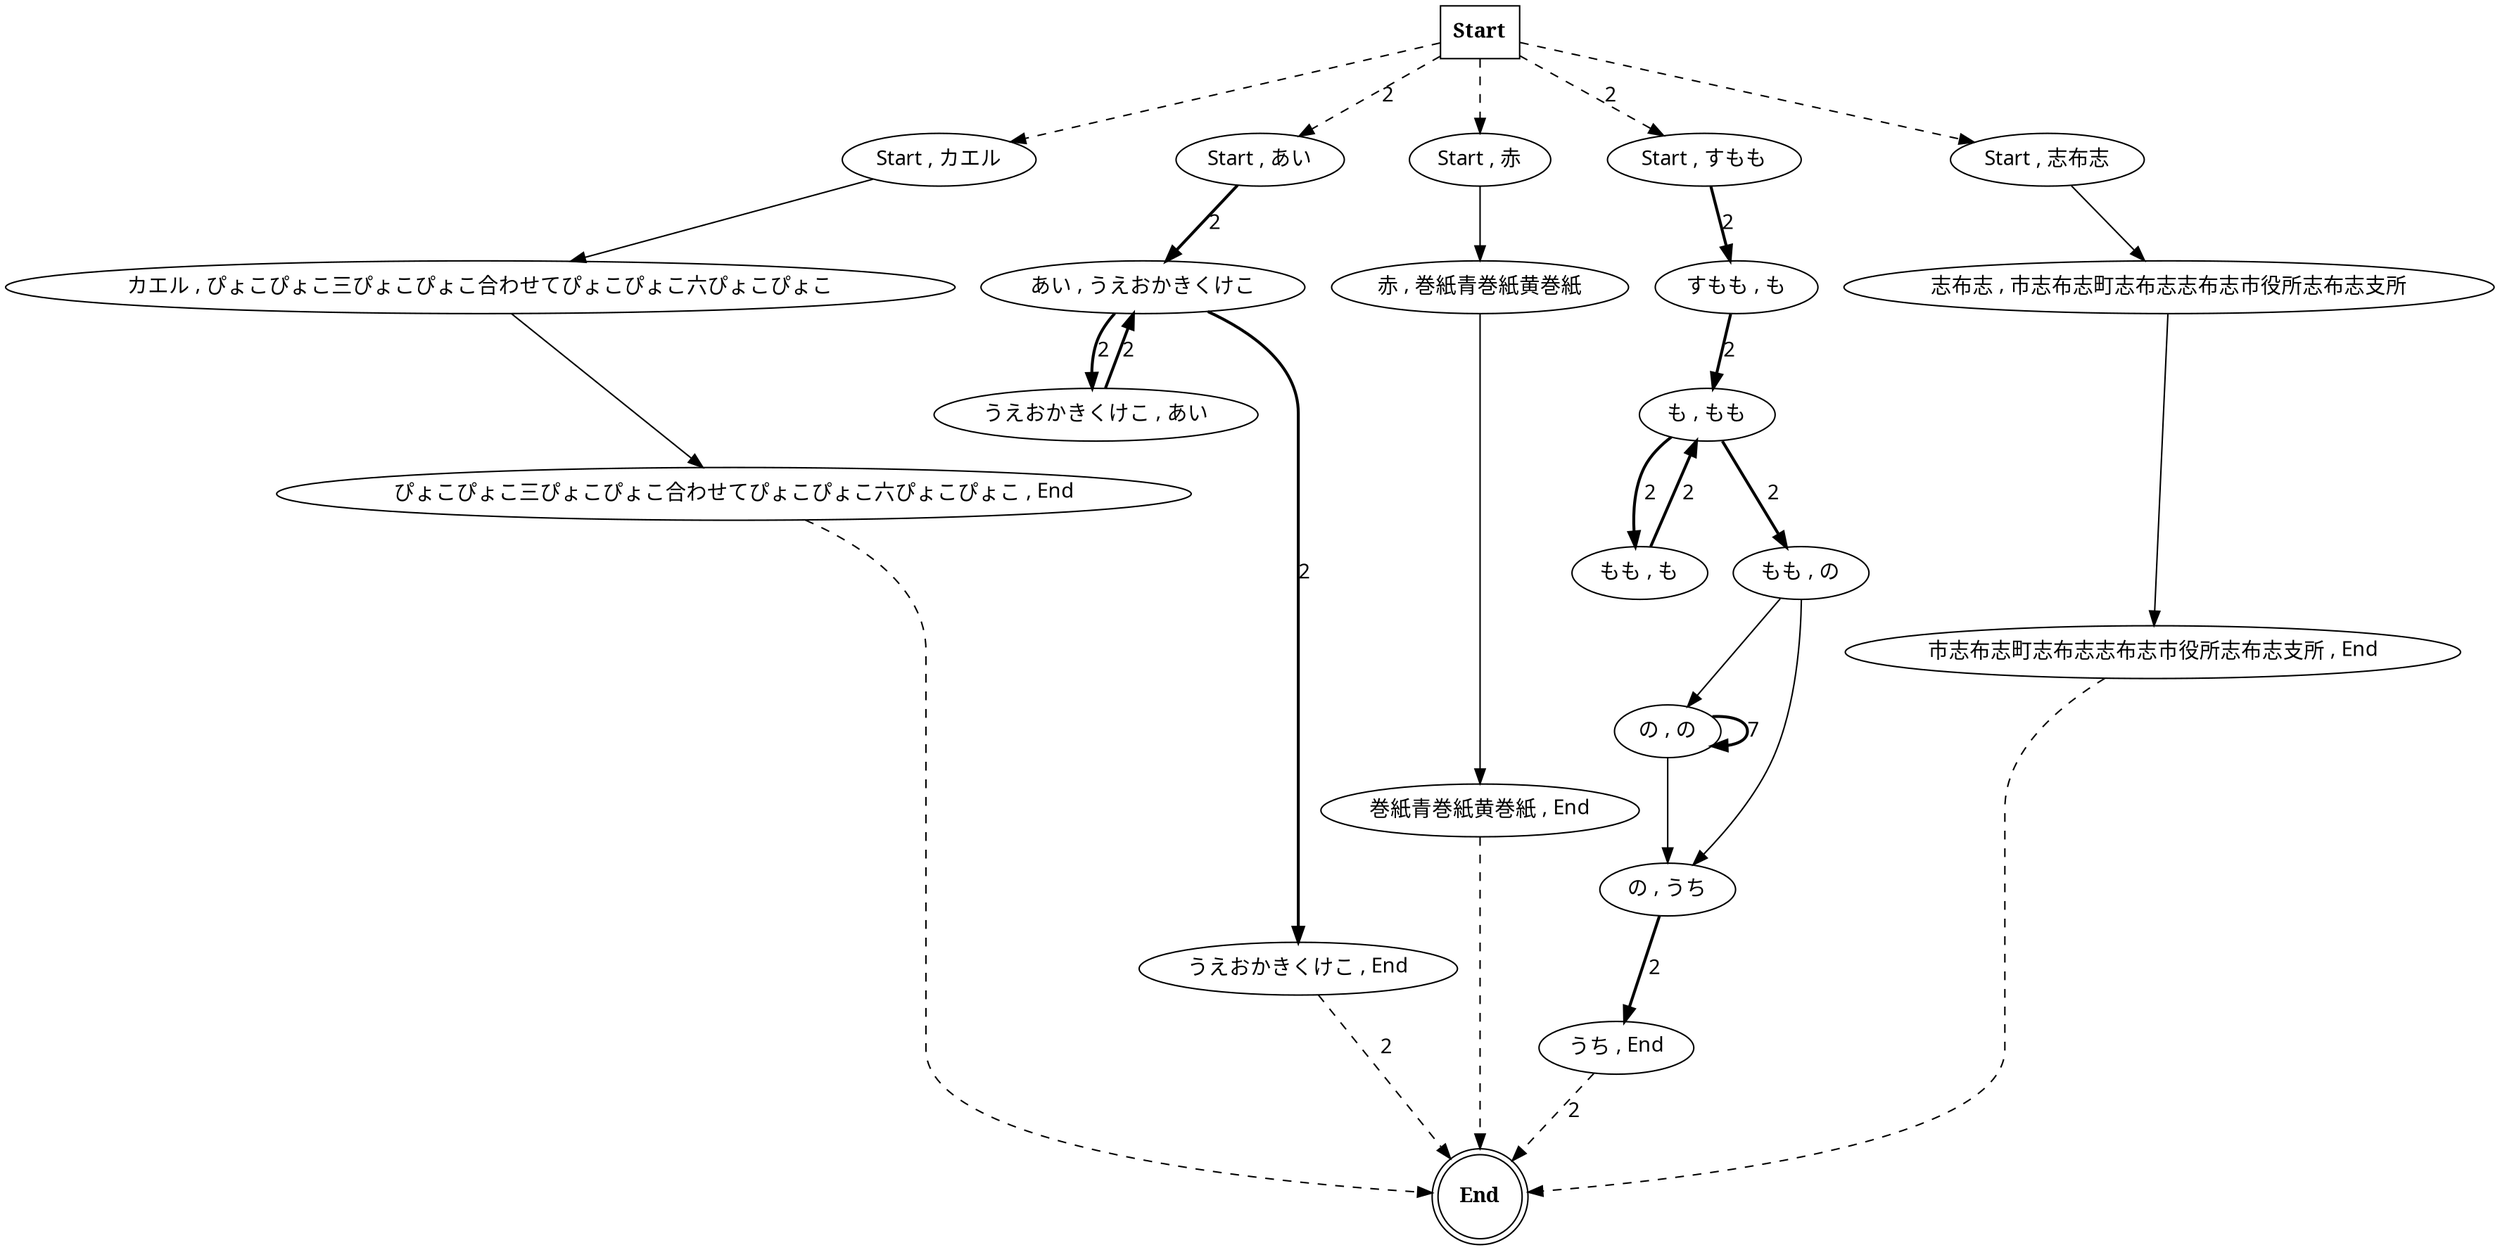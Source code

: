 digraph G {
	graph [charset="UTF-8"]
	node [fontname="MS UI Gothic"]
	edge [fontname="MS UI Gothic"]
		"0Start" [label=Start fontname=bold shape=box]
		End1 [label=End fontname=bold shape=doublecircle]
			"もも , も" -> "も , もも" [label=2 style=bold]
			"も , もも" -> "もも , も" [label=2 style=bold]
			"も , もも" -> "もも , の" [label=2 style=bold]
			"Start , カエル" -> "カエル , ぴょこぴょこ三ぴょこぴょこ合わせてぴょこぴょこ六ぴょこぴょこ" [label="" style=""]
			"の , の" -> "の , の" [label=7 style=bold]
			"もも , の" -> "の , うち" [label="" style=""]
			"もも , の" -> "の , の" [label="" style=""]
			"カエル , ぴょこぴょこ三ぴょこぴょこ合わせてぴょこぴょこ六ぴょこぴょこ" -> "ぴょこぴょこ三ぴょこぴょこ合わせてぴょこぴょこ六ぴょこぴょこ , End" [label="" style=""]
			"志布志 , 市志布志町志布志志布志市役所志布志支所" -> "市志布志町志布志志布志市役所志布志支所 , End" [label="" style=""]
			"Start , あい" -> "あい , うえおかきくけこ" [label=2 style=bold]
			"Start , 赤" -> "赤 , 巻紙青巻紙黄巻紙" [label="" style=""]
			"すもも , も" -> "も , もも" [label=2 style=bold]
			"赤 , 巻紙青巻紙黄巻紙" -> "巻紙青巻紙黄巻紙 , End" [label="" style=""]
			"あい , うえおかきくけこ" -> "うえおかきくけこ , あい" [label=2 style=bold]
			"Start , すもも" -> "すもも , も" [label=2 style=bold]
			"Start , 志布志" -> "志布志 , 市志布志町志布志志布志市役所志布志支所" [label="" style=""]
			"の , の" -> "の , うち" [label="" style=""]
			"の , うち" -> "うち , End" [label=2 style=bold]
			"うえおかきくけこ , あい" -> "あい , うえおかきくけこ" [label=2 style=bold]
			"あい , うえおかきくけこ" -> "うえおかきくけこ , End" [label=2 style=bold]
			"0Start" -> "Start , すもも" [label=2 style=dashed]
			"0Start" -> "Start , 赤" [style=dashed]
			"0Start" -> "Start , 志布志" [style=dashed]
			"0Start" -> "Start , あい" [label=2 style=dashed]
			"0Start" -> "Start , カエル" [style=dashed]
			"うち , End" -> End1 [label=2 style=dashed]
			"市志布志町志布志志布志市役所志布志支所 , End" -> End1 [style=dashed]
			"巻紙青巻紙黄巻紙 , End" -> End1 [style=dashed]
			"ぴょこぴょこ三ぴょこぴょこ合わせてぴょこぴょこ六ぴょこぴょこ , End" -> End1 [style=dashed]
			"うえおかきくけこ , End" -> End1 [label=2 style=dashed]
}